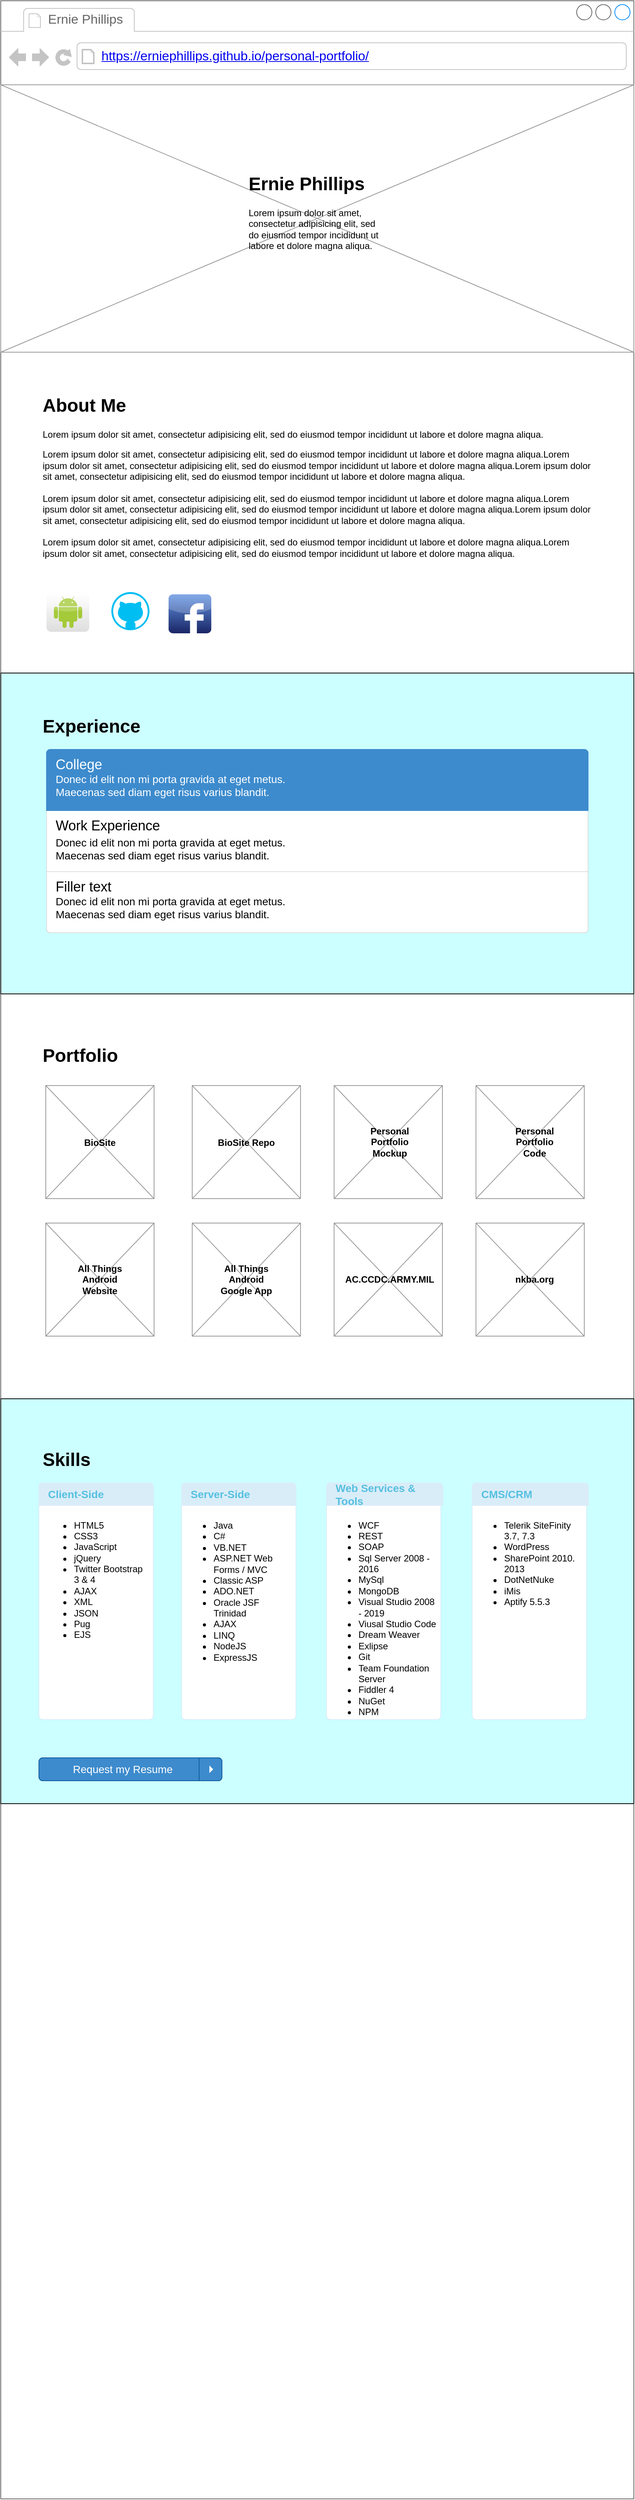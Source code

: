 <mxfile version="11.1.4" type="github"><diagram id="XvP-NfE9k2tqU_tiFjAC" name="Page-1"><mxGraphModel dx="1422" dy="715" grid="1" gridSize="10" guides="1" tooltips="1" connect="1" arrows="1" fold="1" page="1" pageScale="1" pageWidth="850" pageHeight="1100" math="0" shadow="0"><root><mxCell id="0"/><mxCell id="1" parent="0"/><mxCell id="Pns0g27VDbzkiIFMj3sT-1" value="" style="strokeWidth=1;shadow=0;dashed=0;align=center;html=1;shape=mxgraph.mockup.containers.browserWindow;rSize=0;fillColor=#ffffff;strokeColor=#666666;strokeColor2=#008cff;strokeColor3=#c4c4c4;mainText=,;recursiveResize=0;movable=0;resizable=0;rotatable=0;deletable=0;editable=0;connectable=0;" vertex="1" parent="1"><mxGeometry x="10" y="10" width="830" height="3270" as="geometry"/></mxCell><mxCell id="Pns0g27VDbzkiIFMj3sT-2" value="Ernie Phillips" style="strokeWidth=1;shadow=0;dashed=0;align=center;html=1;shape=mxgraph.mockup.containers.anchor;fontSize=17;fontColor=#666666;align=left;" vertex="1" parent="Pns0g27VDbzkiIFMj3sT-1"><mxGeometry x="60" y="12" width="110" height="26" as="geometry"/></mxCell><mxCell id="Pns0g27VDbzkiIFMj3sT-3" value="&lt;a href=&quot;https://erniephillips.github.io/personal-portfolio/&quot;&gt;https://erniephillips.github.io/personal-portfolio/&lt;/a&gt;" style="strokeWidth=1;shadow=0;dashed=0;align=center;html=1;shape=mxgraph.mockup.containers.anchor;rSize=0;fontSize=17;fontColor=#666666;align=left;" vertex="1" parent="Pns0g27VDbzkiIFMj3sT-1"><mxGeometry x="130" y="60" width="250" height="26" as="geometry"/></mxCell><mxCell id="Pns0g27VDbzkiIFMj3sT-9" value="&lt;h1&gt;About Me&lt;/h1&gt;&lt;p&gt;Lorem ipsum dolor sit amet, consectetur adipisicing elit, sed do eiusmod tempor incididunt ut labore et dolore magna aliqua.&amp;nbsp;&lt;/p&gt;Lorem ipsum dolor sit amet, consectetur adipisicing elit, sed do eiusmod tempor incididunt ut labore et dolore magna aliqua.Lorem ipsum dolor sit amet, consectetur adipisicing elit, sed do eiusmod tempor incididunt ut labore et dolore magna aliqua.Lorem ipsum dolor sit amet, consectetur adipisicing elit, sed do eiusmod tempor incididunt ut labore et dolore magna aliqua.&lt;br&gt;&lt;br&gt;Lorem ipsum dolor sit amet, consectetur adipisicing elit, sed do eiusmod tempor incididunt ut labore et dolore magna aliqua.Lorem ipsum dolor sit amet, consectetur adipisicing elit, sed do eiusmod tempor incididunt ut labore et dolore magna aliqua.Lorem ipsum dolor sit amet, consectetur adipisicing elit, sed do eiusmod tempor incididunt ut labore et dolore magna aliqua.&lt;br&gt;&lt;br&gt;Lorem ipsum dolor sit amet, consectetur adipisicing elit, sed do eiusmod tempor incididunt ut labore et dolore magna aliqua.Lorem ipsum dolor sit amet, consectetur adipisicing elit, sed do eiusmod tempor incididunt ut labore et dolore magna aliqua." style="text;html=1;strokeColor=none;fillColor=none;spacing=5;spacingTop=-20;whiteSpace=wrap;overflow=hidden;rounded=0;movable=0;resizable=0;rotatable=0;deletable=0;editable=0;connectable=0;" vertex="1" parent="Pns0g27VDbzkiIFMj3sT-1"><mxGeometry x="50" y="510" width="730" height="320" as="geometry"/></mxCell><mxCell id="Pns0g27VDbzkiIFMj3sT-10" value="" style="dashed=0;outlineConnect=0;html=1;align=center;labelPosition=center;verticalLabelPosition=bottom;verticalAlign=top;shape=mxgraph.webicons.android;fillColor=#FFFFFF;gradientColor=#DFDEDE" vertex="1" parent="Pns0g27VDbzkiIFMj3sT-1"><mxGeometry x="60" y="774" width="56" height="52" as="geometry"/></mxCell><mxCell id="Pns0g27VDbzkiIFMj3sT-11" value="" style="verticalLabelPosition=bottom;html=1;verticalAlign=top;align=center;strokeColor=none;fillColor=#00BEF2;shape=mxgraph.azure.github_code;pointerEvents=1;" vertex="1" parent="Pns0g27VDbzkiIFMj3sT-1"><mxGeometry x="145" y="774" width="50" height="50" as="geometry"/></mxCell><mxCell id="Pns0g27VDbzkiIFMj3sT-12" value="" style="dashed=0;outlineConnect=0;html=1;align=center;labelPosition=center;verticalLabelPosition=bottom;verticalAlign=top;shape=mxgraph.webicons.facebook;fillColor=#6294E4;gradientColor=#1A2665" vertex="1" parent="Pns0g27VDbzkiIFMj3sT-1"><mxGeometry x="220" y="777" width="56" height="51" as="geometry"/></mxCell><mxCell id="Pns0g27VDbzkiIFMj3sT-13" value="" style="whiteSpace=wrap;html=1;fillColor=#CCFFFF;movable=0;resizable=0;rotatable=0;deletable=0;editable=0;connectable=0;" vertex="1" parent="Pns0g27VDbzkiIFMj3sT-1"><mxGeometry y="880" width="830" height="420" as="geometry"/></mxCell><mxCell id="Pns0g27VDbzkiIFMj3sT-14" value="&lt;h1&gt;Experience&lt;/h1&gt;&lt;div&gt;&lt;br&gt;&lt;/div&gt;&lt;p&gt;&lt;/p&gt;" style="text;html=1;strokeColor=none;fillColor=none;spacing=5;spacingTop=-20;whiteSpace=wrap;overflow=hidden;rounded=0;movable=0;resizable=0;rotatable=0;deletable=0;editable=0;connectable=0;" vertex="1" parent="Pns0g27VDbzkiIFMj3sT-1"><mxGeometry x="50" y="930" width="730" height="320" as="geometry"/></mxCell><mxCell id="Pns0g27VDbzkiIFMj3sT-15" value="" style="html=1;shadow=0;dashed=0;shape=mxgraph.bootstrap.rrect;rSize=5;fillColor=#ffffff;strokeColor=#dddddd;whiteSpace=wrap;" vertex="1" parent="Pns0g27VDbzkiIFMj3sT-1"><mxGeometry x="60" y="980" width="710" height="240" as="geometry"/></mxCell><mxCell id="Pns0g27VDbzkiIFMj3sT-16" value="Donec id elit non mi porta gravida at eget metus.&#10;Maecenas sed diam eget risus varius blandit." style="strokeColor=inherit;fillColor=inherit;gradientColor=inherit;html=1;shadow=0;dashed=0;shape=mxgraph.bootstrap.rect;perimeter=none;spacingLeft=10;align=left;fontSize=14;whiteSpace=wrap;verticalAlign=bottom;spacingBottom=10;resizeWidth=1;" vertex="1" parent="Pns0g27VDbzkiIFMj3sT-15"><mxGeometry width="710" height="80" relative="1" as="geometry"><mxPoint y="80" as="offset"/></mxGeometry></mxCell><mxCell id="Pns0g27VDbzkiIFMj3sT-17" value="Work Experience" style="html=1;shadow=0;dashed=0;shape=mxgraph.bootstrap.anchor;spacingLeft=10;align=left;fontSize=18;whiteSpace=wrap;resizeWidth=1;" vertex="1" parent="Pns0g27VDbzkiIFMj3sT-16"><mxGeometry width="710" height="40" relative="1" as="geometry"/></mxCell><mxCell id="Pns0g27VDbzkiIFMj3sT-18" value="Donec id elit non mi porta gravida at eget metus.&#10;Maecenas sed diam eget risus varius blandit." style="strokeColor=inherit;fillColor=inherit;gradientColor=inherit;html=1;shadow=0;dashed=0;shape=mxgraph.bootstrap.bottomButton;rSize=5;spacingLeft=10;align=left;fontSize=14;perimeter=none;whiteSpace=wrap;verticalAlign=bottom;spacingBottom=13;resizeWidth=1;" vertex="1" parent="Pns0g27VDbzkiIFMj3sT-15"><mxGeometry y="1" width="710" height="80" relative="1" as="geometry"><mxPoint y="-80" as="offset"/></mxGeometry></mxCell><mxCell id="Pns0g27VDbzkiIFMj3sT-19" value="Filler text" style="html=1;shadow=0;dashed=0;shape=mxgraph.bootstrap.anchor;spacingLeft=10;align=left;fontSize=18;whiteSpace=wrap;resizeWidth=1;" vertex="1" parent="Pns0g27VDbzkiIFMj3sT-18"><mxGeometry width="710" height="40" relative="1" as="geometry"/></mxCell><mxCell id="Pns0g27VDbzkiIFMj3sT-20" value="Donec id elit non mi porta gravida at eget metus.&#10;Maecenas sed diam eget risus varius blandit." style="html=1;shadow=0;dashed=0;shape=mxgraph.bootstrap.topButton;rSize=5;fillColor=#3D8BCD;strokeColor=#3D8BCD;fontColor=#ffffff;spacingLeft=10;align=left;fontSize=14;perimeter=none;whiteSpace=wrap;verticalAlign=bottom;spacingBottom=13;resizeWidth=1;" vertex="1" parent="Pns0g27VDbzkiIFMj3sT-15"><mxGeometry width="710" height="80" relative="1" as="geometry"/></mxCell><mxCell id="Pns0g27VDbzkiIFMj3sT-21" value="College" style="html=1;shadow=0;dashed=0;shape=mxgraph.bootstrap.anchor;fontColor=#ffffff;spacingLeft=10;align=left;fontSize=18;whiteSpace=wrap;resizeWidth=1;" vertex="1" parent="Pns0g27VDbzkiIFMj3sT-20"><mxGeometry width="710" height="40" relative="1" as="geometry"/></mxCell><mxCell id="Pns0g27VDbzkiIFMj3sT-22" value="&lt;h1&gt;Portfolio&lt;/h1&gt;&lt;p&gt;&lt;/p&gt;" style="text;html=1;strokeColor=none;fillColor=none;spacing=5;spacingTop=-20;whiteSpace=wrap;overflow=hidden;rounded=0;movable=0;resizable=0;rotatable=0;deletable=0;editable=0;connectable=0;" vertex="1" parent="Pns0g27VDbzkiIFMj3sT-1"><mxGeometry x="50" y="1361" width="730" height="320" as="geometry"/></mxCell><mxCell id="Pns0g27VDbzkiIFMj3sT-42" value="" style="verticalLabelPosition=bottom;shadow=0;dashed=0;align=center;html=1;verticalAlign=top;strokeWidth=1;shape=mxgraph.mockup.graphics.simpleIcon;strokeColor=#999999;fillColor=#ffffff;movable=0;resizable=0;rotatable=0;deletable=0;editable=0;connectable=0;" vertex="1" parent="Pns0g27VDbzkiIFMj3sT-1"><mxGeometry x="251" y="1420" width="142" height="148" as="geometry"/></mxCell><mxCell id="Pns0g27VDbzkiIFMj3sT-45" value="" style="verticalLabelPosition=bottom;shadow=0;dashed=0;align=center;html=1;verticalAlign=top;strokeWidth=1;shape=mxgraph.mockup.graphics.simpleIcon;strokeColor=#999999;fillColor=#ffffff;movable=0;resizable=0;rotatable=0;deletable=0;editable=0;connectable=0;" vertex="1" parent="Pns0g27VDbzkiIFMj3sT-1"><mxGeometry x="59" y="1420" width="142" height="148" as="geometry"/></mxCell><mxCell id="Pns0g27VDbzkiIFMj3sT-47" value="" style="verticalLabelPosition=bottom;shadow=0;dashed=0;align=center;html=1;verticalAlign=top;strokeWidth=1;shape=mxgraph.mockup.graphics.simpleIcon;strokeColor=#999999;fillColor=#ffffff;movable=0;resizable=0;rotatable=0;deletable=0;editable=0;connectable=0;" vertex="1" parent="Pns0g27VDbzkiIFMj3sT-1"><mxGeometry x="437" y="1420" width="142" height="148" as="geometry"/></mxCell><mxCell id="Pns0g27VDbzkiIFMj3sT-46" value="" style="verticalLabelPosition=bottom;shadow=0;dashed=0;align=center;html=1;verticalAlign=top;strokeWidth=1;shape=mxgraph.mockup.graphics.simpleIcon;strokeColor=#999999;fillColor=#ffffff;movable=0;resizable=0;rotatable=0;deletable=0;editable=0;connectable=0;" vertex="1" parent="Pns0g27VDbzkiIFMj3sT-1"><mxGeometry x="623" y="1420" width="142" height="148" as="geometry"/></mxCell><mxCell id="Pns0g27VDbzkiIFMj3sT-48" value="" style="verticalLabelPosition=bottom;shadow=0;dashed=0;align=center;html=1;verticalAlign=top;strokeWidth=1;shape=mxgraph.mockup.graphics.simpleIcon;strokeColor=#999999;fillColor=#ffffff;movable=0;resizable=0;rotatable=0;deletable=0;editable=0;connectable=0;" vertex="1" parent="Pns0g27VDbzkiIFMj3sT-1"><mxGeometry x="251" y="1600" width="142" height="148" as="geometry"/></mxCell><mxCell id="Pns0g27VDbzkiIFMj3sT-49" value="" style="verticalLabelPosition=bottom;shadow=0;dashed=0;align=center;html=1;verticalAlign=top;strokeWidth=1;shape=mxgraph.mockup.graphics.simpleIcon;strokeColor=#999999;fillColor=#ffffff;movable=0;resizable=0;rotatable=0;deletable=0;editable=0;connectable=0;" vertex="1" parent="Pns0g27VDbzkiIFMj3sT-1"><mxGeometry x="59" y="1600" width="142" height="148" as="geometry"/></mxCell><mxCell id="Pns0g27VDbzkiIFMj3sT-50" value="" style="verticalLabelPosition=bottom;shadow=0;dashed=0;align=center;html=1;verticalAlign=top;strokeWidth=1;shape=mxgraph.mockup.graphics.simpleIcon;strokeColor=#999999;fillColor=#ffffff;movable=0;resizable=0;rotatable=0;deletable=0;editable=0;connectable=0;" vertex="1" parent="Pns0g27VDbzkiIFMj3sT-1"><mxGeometry x="437" y="1600" width="142" height="148" as="geometry"/></mxCell><mxCell id="Pns0g27VDbzkiIFMj3sT-51" value="" style="verticalLabelPosition=bottom;shadow=0;dashed=0;align=center;html=1;verticalAlign=top;strokeWidth=1;shape=mxgraph.mockup.graphics.simpleIcon;strokeColor=#999999;fillColor=#ffffff;movable=0;resizable=0;rotatable=0;deletable=0;editable=0;connectable=0;" vertex="1" parent="Pns0g27VDbzkiIFMj3sT-1"><mxGeometry x="623" y="1600" width="142" height="148" as="geometry"/></mxCell><mxCell id="Pns0g27VDbzkiIFMj3sT-53" value="&lt;b&gt;BioSite&lt;/b&gt;" style="text;html=1;strokeColor=none;fillColor=none;align=center;verticalAlign=middle;whiteSpace=wrap;rounded=0;" vertex="1" parent="Pns0g27VDbzkiIFMj3sT-1"><mxGeometry x="90" y="1470" width="80" height="50" as="geometry"/></mxCell><mxCell id="Pns0g27VDbzkiIFMj3sT-54" value="&lt;b&gt;BioSite Repo&lt;/b&gt;" style="text;html=1;strokeColor=none;fillColor=none;align=center;verticalAlign=middle;whiteSpace=wrap;rounded=0;" vertex="1" parent="Pns0g27VDbzkiIFMj3sT-1"><mxGeometry x="282" y="1470" width="80" height="50" as="geometry"/></mxCell><mxCell id="Pns0g27VDbzkiIFMj3sT-55" value="&lt;b&gt;Personal Portfolio Mockup&lt;/b&gt;" style="text;html=1;strokeColor=none;fillColor=none;align=center;verticalAlign=middle;whiteSpace=wrap;rounded=0;" vertex="1" parent="Pns0g27VDbzkiIFMj3sT-1"><mxGeometry x="470" y="1469" width="80" height="50" as="geometry"/></mxCell><mxCell id="Pns0g27VDbzkiIFMj3sT-56" value="&lt;b&gt;Personal Portfolio Code&lt;/b&gt;" style="text;html=1;strokeColor=none;fillColor=none;align=center;verticalAlign=middle;whiteSpace=wrap;rounded=0;" vertex="1" parent="Pns0g27VDbzkiIFMj3sT-1"><mxGeometry x="660" y="1469" width="80" height="50" as="geometry"/></mxCell><mxCell id="Pns0g27VDbzkiIFMj3sT-57" value="&lt;b&gt;All Things Android Website&lt;/b&gt;" style="text;html=1;strokeColor=none;fillColor=none;align=center;verticalAlign=middle;whiteSpace=wrap;rounded=0;" vertex="1" parent="Pns0g27VDbzkiIFMj3sT-1"><mxGeometry x="90" y="1649" width="80" height="50" as="geometry"/></mxCell><mxCell id="Pns0g27VDbzkiIFMj3sT-58" value="&lt;b&gt;All Things Android Google App&lt;/b&gt;" style="text;html=1;strokeColor=none;fillColor=none;align=center;verticalAlign=middle;whiteSpace=wrap;rounded=0;" vertex="1" parent="Pns0g27VDbzkiIFMj3sT-1"><mxGeometry x="282" y="1649" width="80" height="50" as="geometry"/></mxCell><mxCell id="Pns0g27VDbzkiIFMj3sT-59" value="&lt;b&gt;AC.CCDC.ARMY.MIL&lt;/b&gt;" style="text;html=1;strokeColor=none;fillColor=none;align=center;verticalAlign=middle;whiteSpace=wrap;rounded=0;" vertex="1" parent="Pns0g27VDbzkiIFMj3sT-1"><mxGeometry x="440" y="1649" width="140" height="50" as="geometry"/></mxCell><mxCell id="Pns0g27VDbzkiIFMj3sT-60" value="" style="whiteSpace=wrap;html=1;fillColor=#CCFFFF;movable=1;resizable=1;rotatable=1;deletable=1;editable=1;connectable=1;" vertex="1" parent="Pns0g27VDbzkiIFMj3sT-1"><mxGeometry y="1830" width="830" height="530" as="geometry"/></mxCell><mxCell id="Pns0g27VDbzkiIFMj3sT-61" value="&lt;h1&gt;Skills&lt;/h1&gt;&lt;p&gt;&lt;/p&gt;" style="text;html=1;strokeColor=none;fillColor=none;spacing=5;spacingTop=-20;whiteSpace=wrap;overflow=hidden;rounded=0;movable=1;resizable=1;rotatable=1;deletable=1;editable=1;connectable=1;" vertex="1" parent="Pns0g27VDbzkiIFMj3sT-1"><mxGeometry x="50" y="1890" width="730" height="320" as="geometry"/></mxCell><mxCell id="Pns0g27VDbzkiIFMj3sT-62" value="" style="html=1;shadow=0;dashed=0;shape=mxgraph.bootstrap.rrect;align=center;rSize=5;strokeColor=#D9EDF8;fillColor=#ffffff;fontColor=#f0f0f0;spacingTop=30;whiteSpace=wrap;" vertex="1" parent="Pns0g27VDbzkiIFMj3sT-1"><mxGeometry x="50" y="1940" width="150" height="310" as="geometry"/></mxCell><mxCell id="Pns0g27VDbzkiIFMj3sT-63" value="Client-Side" style="html=1;shadow=0;dashed=0;shape=mxgraph.bootstrap.topButton;rSize=5;strokeColor=none;fillColor=#D9EDF8;fontColor=#55C0E0;fontSize=14;fontStyle=1;align=left;spacingLeft=10;whiteSpace=wrap;resizeWidth=1;" vertex="1" parent="Pns0g27VDbzkiIFMj3sT-62"><mxGeometry width="150.0" height="30" relative="1" as="geometry"/></mxCell><mxCell id="Pns0g27VDbzkiIFMj3sT-66" value="&lt;ul&gt;&lt;li&gt;HTML5&lt;/li&gt;&lt;li&gt;CSS3&lt;/li&gt;&lt;li&gt;JavaScript&lt;/li&gt;&lt;li&gt;jQuery&lt;/li&gt;&lt;li&gt;Twitter Bootstrap 3 &amp;amp; 4&lt;/li&gt;&lt;li&gt;AJAX&lt;/li&gt;&lt;li&gt;XML&lt;/li&gt;&lt;li&gt;JSON&lt;/li&gt;&lt;li&gt;Pug&lt;/li&gt;&lt;li&gt;EJS&lt;/li&gt;&lt;/ul&gt;" style="text;strokeColor=none;fillColor=none;html=1;whiteSpace=wrap;verticalAlign=middle;overflow=hidden;" vertex="1" parent="Pns0g27VDbzkiIFMj3sT-62"><mxGeometry x="4" y="34" width="142" height="176" as="geometry"/></mxCell><mxCell id="Pns0g27VDbzkiIFMj3sT-64" value="" style="html=1;shadow=0;dashed=0;shape=mxgraph.bootstrap.rrect;align=center;rSize=5;strokeColor=#D9EDF8;fillColor=#ffffff;fontColor=#f0f0f0;spacingTop=30;whiteSpace=wrap;" vertex="1" parent="Pns0g27VDbzkiIFMj3sT-1"><mxGeometry x="237" y="1940" width="150" height="310" as="geometry"/></mxCell><mxCell id="Pns0g27VDbzkiIFMj3sT-65" value="Server-Side" style="html=1;shadow=0;dashed=0;shape=mxgraph.bootstrap.topButton;rSize=5;strokeColor=none;fillColor=#D9EDF8;fontColor=#55C0E0;fontSize=14;fontStyle=1;align=left;spacingLeft=10;whiteSpace=wrap;resizeWidth=1;" vertex="1" parent="Pns0g27VDbzkiIFMj3sT-64"><mxGeometry width="150" height="30" relative="1" as="geometry"/></mxCell><mxCell id="Pns0g27VDbzkiIFMj3sT-67" value="&lt;ul&gt;&lt;li&gt;Java&lt;/li&gt;&lt;li&gt;C#&lt;/li&gt;&lt;li&gt;VB.NET&lt;/li&gt;&lt;li&gt;ASP.NET Web Forms / MVC&lt;/li&gt;&lt;li&gt;Classic ASP&lt;/li&gt;&lt;li&gt;ADO.NET&lt;/li&gt;&lt;li&gt;Oracle JSF Trinidad&lt;/li&gt;&lt;li&gt;AJAX&lt;/li&gt;&lt;li&gt;LINQ&lt;/li&gt;&lt;li&gt;NodeJS&lt;/li&gt;&lt;li&gt;ExpressJS&lt;/li&gt;&lt;/ul&gt;" style="text;strokeColor=none;fillColor=none;html=1;whiteSpace=wrap;verticalAlign=middle;overflow=hidden;" vertex="1" parent="Pns0g27VDbzkiIFMj3sT-64"><mxGeometry y="34" width="137" height="216" as="geometry"/></mxCell><mxCell id="Pns0g27VDbzkiIFMj3sT-74" value="&lt;b&gt;nkba.org&lt;/b&gt;" style="text;html=1;strokeColor=none;fillColor=none;align=center;verticalAlign=middle;whiteSpace=wrap;rounded=0;" vertex="1" parent="Pns0g27VDbzkiIFMj3sT-1"><mxGeometry x="660" y="1649" width="80" height="50" as="geometry"/></mxCell><mxCell id="Pns0g27VDbzkiIFMj3sT-75" value="Request my Resume" style="html=1;shadow=0;dashed=0;shape=mxgraph.bootstrap.rrect;align=center;rSize=5;fillColor=#3D8BCD;strokeColor=#0D5B9D;spacingRight=20;fontSize=14;fontColor=#ffffff;whiteSpace=wrap;" vertex="1" parent="Pns0g27VDbzkiIFMj3sT-1"><mxGeometry x="50" y="2300" width="240" height="30" as="geometry"/></mxCell><mxCell id="Pns0g27VDbzkiIFMj3sT-76" value="" style="strokeColor=inherit;fillColor=inherit;gradientColor=inherit;html=1;shadow=0;dashed=0;shape=mxgraph.bootstrap.rightButton;rSize=5;perimeter=none;resizeHeight=1;" vertex="1" parent="Pns0g27VDbzkiIFMj3sT-75"><mxGeometry x="1" width="30" height="30" relative="1" as="geometry"><mxPoint x="-30" as="offset"/></mxGeometry></mxCell><mxCell id="Pns0g27VDbzkiIFMj3sT-77" value="" style="shape=triangle;direction=east;fillColor=#ffffff;strokeColor=none;perimeter=none;" vertex="1" parent="Pns0g27VDbzkiIFMj3sT-76"><mxGeometry x="3.5" y="-2" width="5" height="10" relative="1" as="geometry"><mxPoint x="-91.5" y="70" as="offset"/></mxGeometry></mxCell><mxCell id="Pns0g27VDbzkiIFMj3sT-7" value="" style="verticalLabelPosition=bottom;shadow=0;dashed=0;align=center;html=1;verticalAlign=top;strokeWidth=1;shape=mxgraph.mockup.graphics.simpleIcon;strokeColor=#999999;fillColor=#ffffff;movable=0;resizable=0;rotatable=0;deletable=0;editable=0;connectable=0;" vertex="1" parent="1"><mxGeometry x="10" y="120" width="830" height="350" as="geometry"/></mxCell><mxCell id="Pns0g27VDbzkiIFMj3sT-8" value="&lt;h1&gt;Ernie Phillips&lt;/h1&gt;&lt;p&gt;Lorem ipsum dolor sit amet, consectetur adipisicing elit, sed do eiusmod tempor incididunt ut labore et dolore magna aliqua.&lt;/p&gt;" style="text;html=1;strokeColor=none;fillColor=none;spacing=5;spacingTop=-20;whiteSpace=wrap;overflow=hidden;rounded=0;" vertex="1" parent="1"><mxGeometry x="330" y="230" width="190" height="120" as="geometry"/></mxCell><mxCell id="Pns0g27VDbzkiIFMj3sT-68" value="" style="html=1;shadow=0;dashed=0;shape=mxgraph.bootstrap.rrect;align=center;rSize=5;strokeColor=#D9EDF8;fillColor=#ffffff;fontColor=#f0f0f0;spacingTop=30;whiteSpace=wrap;" vertex="1" parent="1"><mxGeometry x="437" y="1950" width="150" height="310" as="geometry"/></mxCell><mxCell id="Pns0g27VDbzkiIFMj3sT-69" value="Web Services &amp;amp; Tools" style="html=1;shadow=0;dashed=0;shape=mxgraph.bootstrap.topButton;rSize=5;strokeColor=none;fillColor=#D9EDF8;fontColor=#55C0E0;fontSize=14;fontStyle=1;align=left;spacingLeft=10;whiteSpace=wrap;resizeWidth=1;" vertex="1" parent="Pns0g27VDbzkiIFMj3sT-68"><mxGeometry width="153" height="30" relative="1" as="geometry"/></mxCell><mxCell id="Pns0g27VDbzkiIFMj3sT-70" value="&lt;ul&gt;&lt;li&gt;WCF&lt;/li&gt;&lt;li&gt;REST&lt;/li&gt;&lt;li&gt;SOAP&lt;/li&gt;&lt;li&gt;Sql Server 2008 - 2016&lt;/li&gt;&lt;li&gt;MySql&lt;/li&gt;&lt;li&gt;MongoDB&lt;/li&gt;&lt;li&gt;Visual Studio 2008 - 2019&lt;/li&gt;&lt;li&gt;Viusal Studio Code&lt;/li&gt;&lt;li&gt;Dream Weaver&lt;/li&gt;&lt;li&gt;Exlipse&lt;/li&gt;&lt;li&gt;Git&lt;/li&gt;&lt;li&gt;Team Foundation Server&lt;/li&gt;&lt;li&gt;Fiddler 4&lt;/li&gt;&lt;li&gt;NuGet&lt;/li&gt;&lt;li&gt;NPM&lt;/li&gt;&lt;/ul&gt;" style="text;strokeColor=none;fillColor=none;html=1;whiteSpace=wrap;verticalAlign=middle;overflow=hidden;" vertex="1" parent="Pns0g27VDbzkiIFMj3sT-68"><mxGeometry y="34.444" width="149.175" height="275.556" as="geometry"/></mxCell><mxCell id="Pns0g27VDbzkiIFMj3sT-71" value="" style="html=1;shadow=0;dashed=0;shape=mxgraph.bootstrap.rrect;align=center;rSize=5;strokeColor=#D9EDF8;fillColor=#ffffff;fontColor=#f0f0f0;spacingTop=30;whiteSpace=wrap;" vertex="1" parent="1"><mxGeometry x="628" y="1950" width="150" height="310" as="geometry"/></mxCell><mxCell id="Pns0g27VDbzkiIFMj3sT-72" value="CMS/CRM" style="html=1;shadow=0;dashed=0;shape=mxgraph.bootstrap.topButton;rSize=5;strokeColor=none;fillColor=#D9EDF8;fontColor=#55C0E0;fontSize=14;fontStyle=1;align=left;spacingLeft=10;whiteSpace=wrap;resizeWidth=1;" vertex="1" parent="Pns0g27VDbzkiIFMj3sT-71"><mxGeometry width="153" height="30" relative="1" as="geometry"/></mxCell><mxCell id="Pns0g27VDbzkiIFMj3sT-73" value="&lt;ul&gt;&lt;li&gt;Telerik SiteFinity 3.7, 7.3&lt;/li&gt;&lt;li&gt;WordPress&lt;/li&gt;&lt;li&gt;SharePoint 2010. 2013&lt;/li&gt;&lt;li&gt;DotNetNuke&lt;/li&gt;&lt;li&gt;iMis&lt;/li&gt;&lt;li&gt;Aptify 5.5.3&lt;/li&gt;&lt;/ul&gt;" style="text;strokeColor=none;fillColor=none;html=1;whiteSpace=wrap;verticalAlign=middle;overflow=hidden;" vertex="1" parent="Pns0g27VDbzkiIFMj3sT-71"><mxGeometry y="34" width="149" height="136" as="geometry"/></mxCell></root></mxGraphModel></diagram></mxfile>